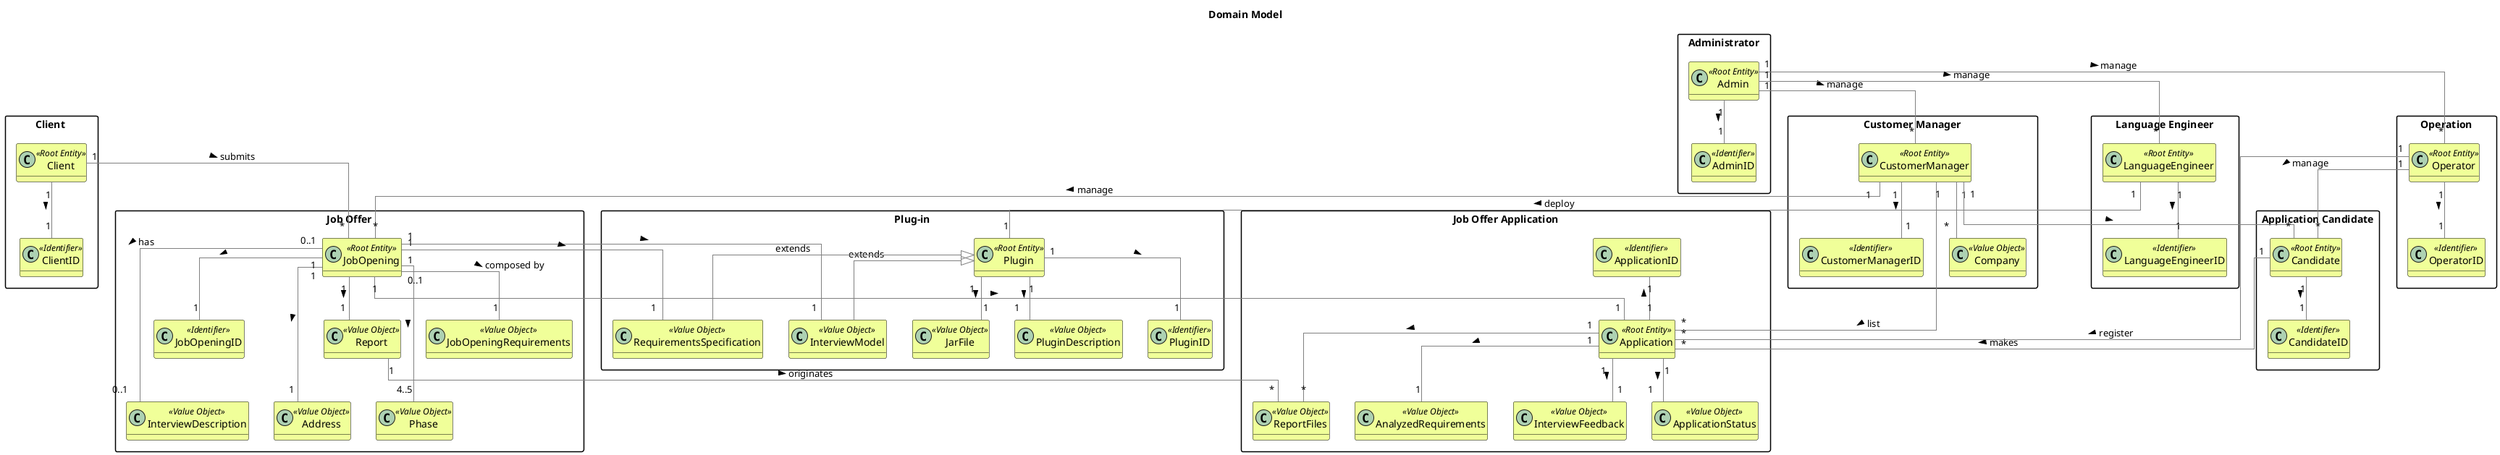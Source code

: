 

@startuml

skinparam monochrome false
skinparam packageStyle rectangle
skinparam shadowing false
skinparam linetype ortho

top to bottom direction

skinparam classAttributeIconSize 0

skinparam class {
    LifeLineBorderColor DarkBlue
    LifeLineBackgroundColor APPLICATION
    BackgroundColor #F0FF99
    ArrowColor grey
    BorderColor black
}

skinparam card {
    LifeLineBorderColor Green
    LifeLineBackgroundColor APPLICATION
    BackgroundColor #F0FFDD
    ArrowColor DarkGrey
    BorderColor Black
}


hide methods

title Domain Model



skinparam packageStyle rectangle



package "Client " {

class Client <<Root Entity>>
class ClientID <<Identifier>>

}

package "Job Offer" {

class Phase <<Value Object>>
class JobOpeningRequirements <<Value Object>>
class InterviewDescription <<Value Object>>
class JobOpening <<Root Entity>>
class JobOpeningID <<Identifier>>
class Report <<Value Object>>
class Address <<Value Object>>

}

package "Plug-in" {
class Plugin <<Root Entity>>
class JarFile <<Value Object>>
class PluginDescription <<Value Object>>
class PluginID <<Identifier>>
class InterviewModel <<Value Object>>
class RequirementsSpecification <<Value Object>>
}

package "Job Offer Application" {

class Application <<Root Entity>>
class ApplicationID <<Identifier>>
class ApplicationStatus <<Value Object>>
class AnalyzedRequirements <<Value Object>>
class InterviewFeedback <<Value Object>>
class ReportFiles <<Value Object>>

}

package "Customer Manager" {

class CustomerManager <<Root Entity>>
class CustomerManagerID <<Identifier>>
class Company <<Value Object>>

}

package "Language Engineer"{
class LanguageEngineer <<Root Entity>>
class LanguageEngineerID <<Identifier>>
}

package "Application Candidate" {

class Candidate <<Root Entity>>
class CandidateID <<Identifier>>

}

package "Operation"{
class Operator <<Root Entity>>
class OperatorID <<Identifier>>
}



package "Administrator"{

class Admin <<Root Entity>>
class AdminID <<Identifier>>


}



CustomerManager "1" -- "*" Company


CustomerManager "1" -- "*" JobOpening : manage >

Client "1" -- "1" ClientID  :  >

Client "1" -- "*" JobOpening : submits >

JobOpening "1" --- "4..5" Phase :  >
JobOpening "0..1" -- "1" JobOpeningRequirements : composed by >
JobOpening "0..1" --- "0..1" InterviewDescription : has >
JobOpening "1" -- "1" Report : >
JobOpening "1" --- "1" Address :  >
JobOpening "1" -- "1" JobOpeningID : >
JobOpening "1" -- "1" Application : >



Report "1" -- "*" ReportFiles : originates >

Application "1" -- "1" InterviewFeedback :  >
Application "1" -- "1" AnalyzedRequirements :  >
Application "1" -- "1" ApplicationStatus : >
Application "1" -- "*" ReportFiles : >
ApplicationID "1" -- "1" Application : <


CustomerManager "1" -- "1" CustomerManagerID :  >
LanguageEngineer "1" -- "1" LanguageEngineerID :  >





Candidate "1" -- "*" Application : makes >
Candidate "1" -- "1" CandidateID :  >

Admin "1" -- "1" AdminID :  >
Admin "1" -- "*" CustomerManager : manage >

Operator "1" -- "1" OperatorID :  >
Admin "1" -- "*" Operator : manage >


Admin "1" -- "*" LanguageEngineer : manage >


Plugin "1" -- "1" PluginDescription :  >
Plugin "1" -- "1" JarFile :  >
Plugin "1" -- "1" PluginID :  >

Plugin <|-- InterviewModel : extends
Plugin <|-- RequirementsSpecification : extends

JobOpening "1" -- "1" InterviewModel : >
JobOpening "1" -- "1" RequirementsSpecification : >

LanguageEngineer "1" -- "1" Plugin : deploy >

Operator "1" -- "*" Candidate : manage >

Operator "1" -- "*" Application : register >

CustomerManager "1" -- "*" Application : list >

CustomerManager "1" -- "*" Candidate :  >

@enduml